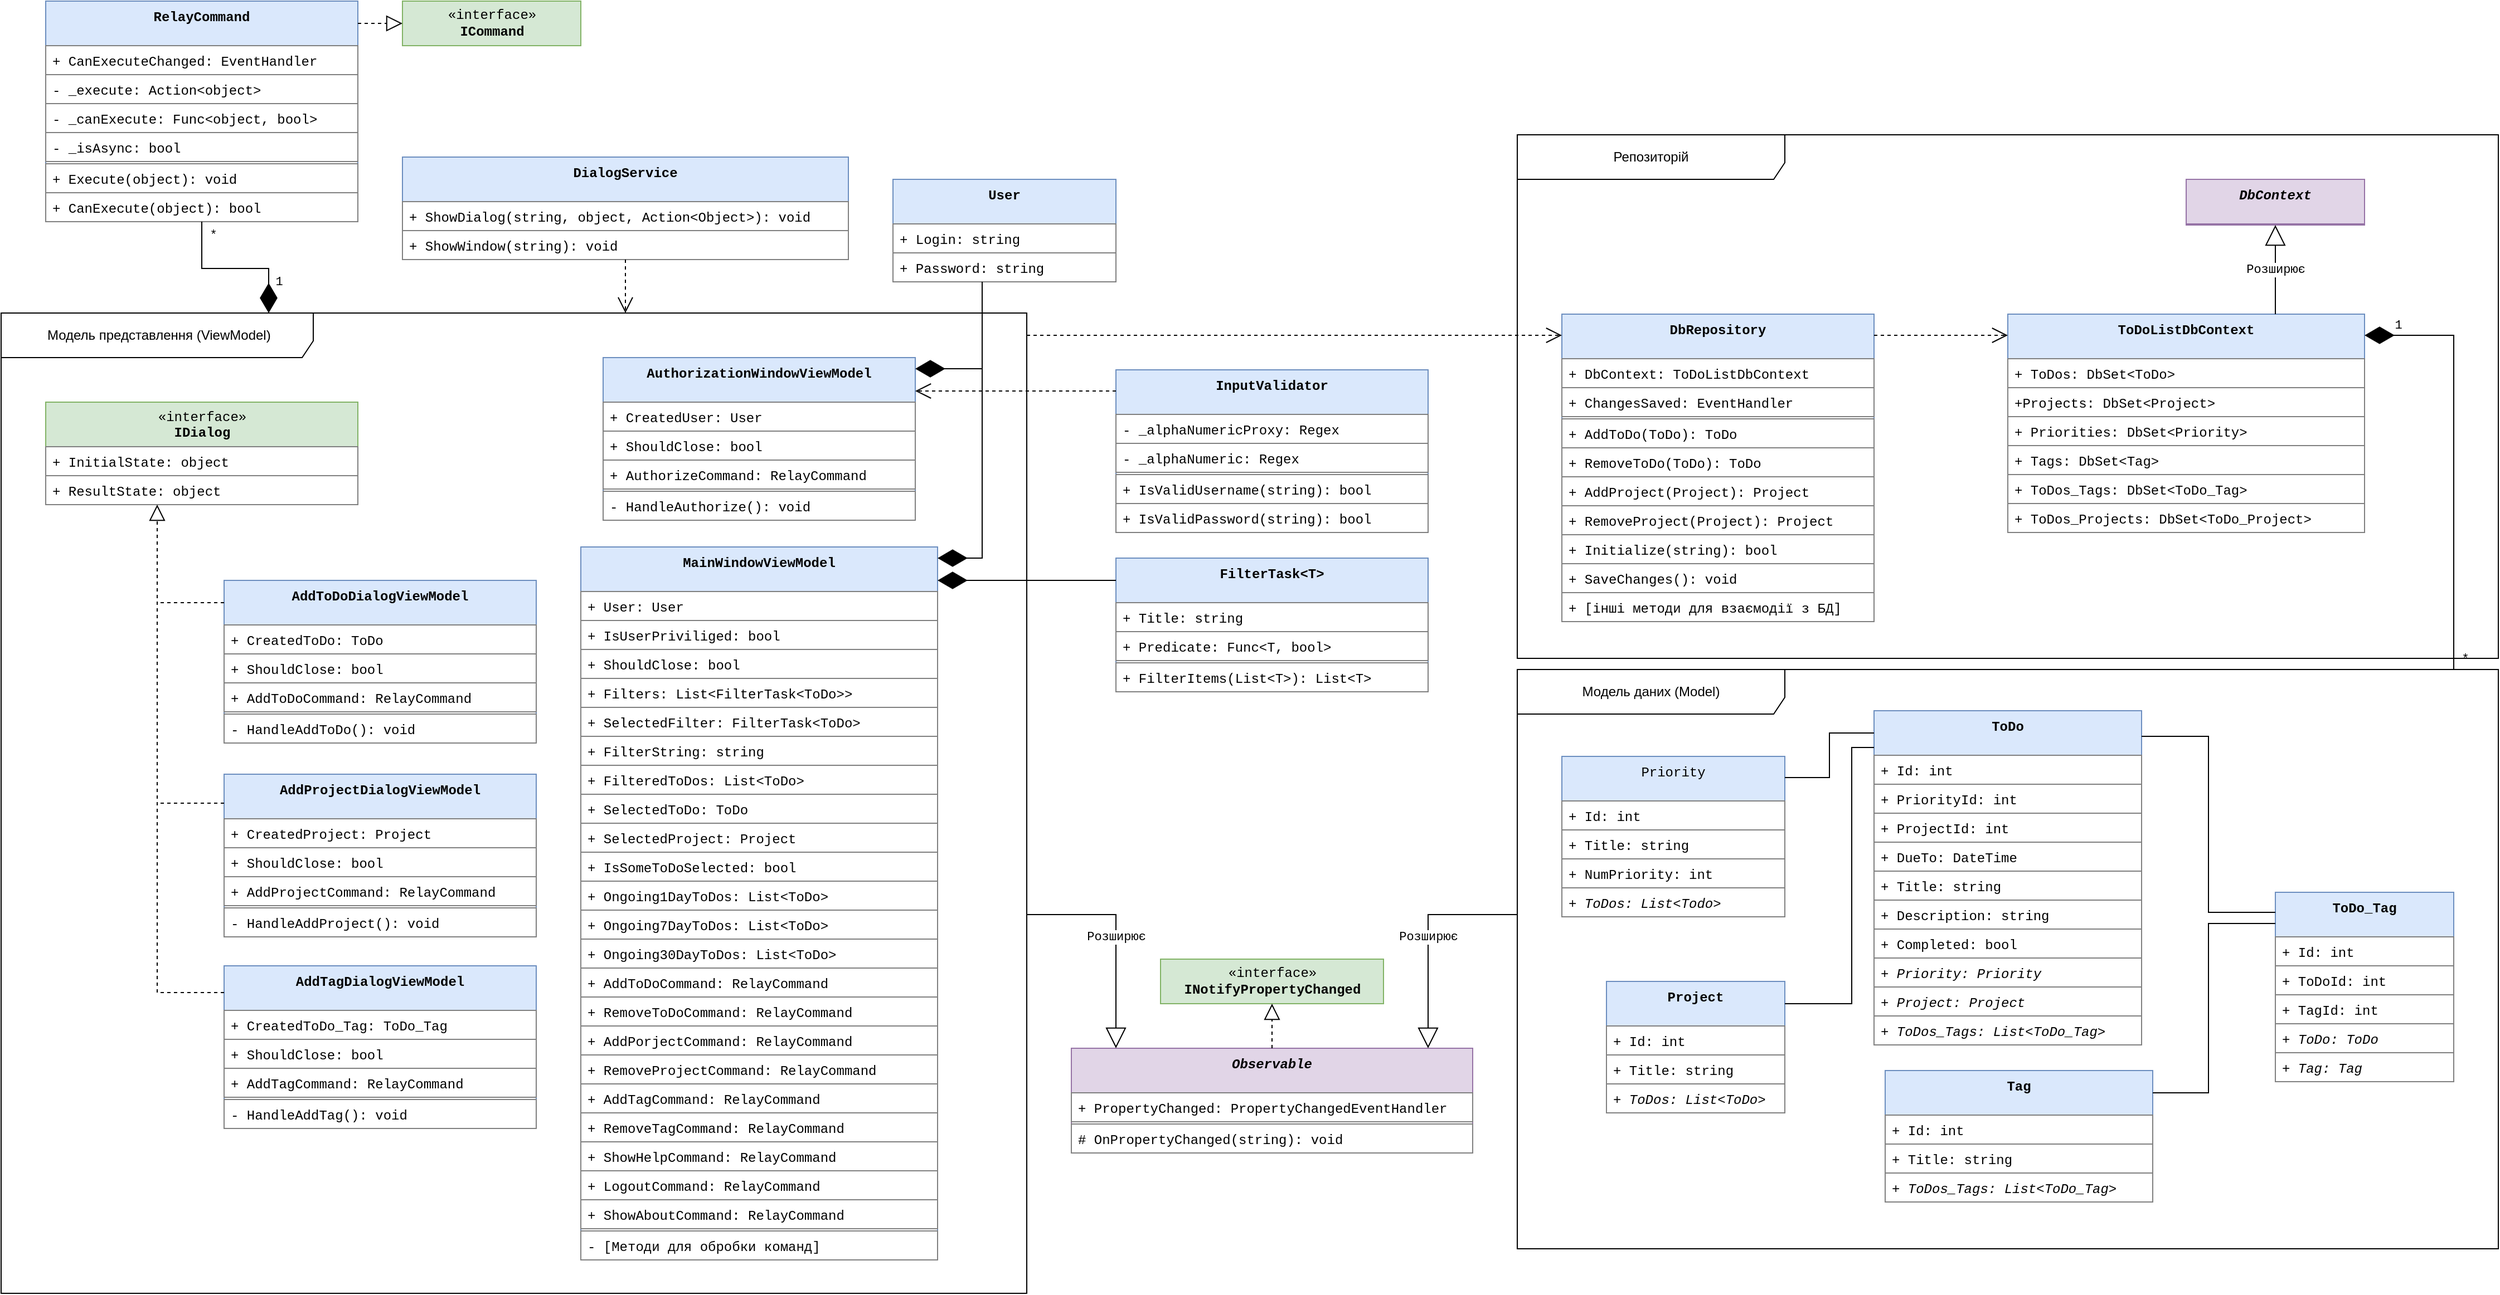 <mxfile version="19.0.3" type="device"><diagram id="RS2l48q-nbAI-4W2mvSe" name="Page-1"><mxGraphModel dx="2955" dy="2120" grid="1" gridSize="10" guides="1" tooltips="1" connect="1" arrows="1" fold="1" page="1" pageScale="1" pageWidth="2320" pageHeight="1240" background="#ffffff" math="0" shadow="0"><root><mxCell id="0"/><mxCell id="1" parent="0"/><mxCell id="kv1j0oA7Z8AShm-jn4F2-49" value="&amp;nbsp;Модель представлення (ViewModel)" style="shape=umlFrame;whiteSpace=wrap;html=1;width=280;height=40;" parent="1" vertex="1"><mxGeometry x="40" y="320" width="920" height="880" as="geometry"/></mxCell><mxCell id="WRTjsWJMgyWHEoqQZeNi-57" value="Модель даних (Model)" style="shape=umlFrame;whiteSpace=wrap;html=1;width=240;height=40;" parent="1" vertex="1"><mxGeometry x="1400" y="640" width="880" height="520" as="geometry"/></mxCell><mxCell id="4WrdhrVN4Ro-lNn13zBZ-1" value="Observable" style="swimlane;fontStyle=3;align=center;verticalAlign=top;childLayout=stackLayout;horizontal=1;startSize=40;horizontalStack=0;resizeParent=1;resizeParentMax=0;resizeLast=0;collapsible=1;marginBottom=0;fontFamily=Courier New;fillColor=#e1d5e7;strokeColor=#9673a6;" parent="1" vertex="1"><mxGeometry x="1000" y="980" width="360" height="94" as="geometry"/></mxCell><mxCell id="4WrdhrVN4Ro-lNn13zBZ-2" value="+ PropertyChanged: PropertyChangedEventHandler" style="text;strokeColor=#808080;fillColor=none;align=left;verticalAlign=top;spacingLeft=4;spacingRight=4;overflow=hidden;rotatable=0;points=[[0,0.5],[1,0.5]];portConstraint=eastwest;fontFamily=Courier New;" parent="4WrdhrVN4Ro-lNn13zBZ-1" vertex="1"><mxGeometry y="40" width="360" height="26" as="geometry"/></mxCell><mxCell id="4WrdhrVN4Ro-lNn13zBZ-3" value="" style="line;strokeWidth=2;fillColor=none;align=left;verticalAlign=middle;spacingTop=-1;spacingLeft=3;spacingRight=3;rotatable=0;labelPosition=right;points=[];portConstraint=eastwest;rotation=0;strokeColor=none;" parent="4WrdhrVN4Ro-lNn13zBZ-1" vertex="1"><mxGeometry y="66" width="360" height="2" as="geometry"/></mxCell><mxCell id="4WrdhrVN4Ro-lNn13zBZ-4" value="# OnPropertyChanged(string): void" style="text;strokeColor=#808080;fillColor=none;align=left;verticalAlign=top;spacingLeft=4;spacingRight=4;overflow=hidden;rotatable=0;points=[[0,0.5],[1,0.5]];portConstraint=eastwest;fontFamily=Courier New;" parent="4WrdhrVN4Ro-lNn13zBZ-1" vertex="1"><mxGeometry y="68" width="360" height="26" as="geometry"/></mxCell><mxCell id="4WrdhrVN4Ro-lNn13zBZ-5" value="«interface»&lt;br&gt;&lt;b&gt;INotifyPropertyChanged&lt;/b&gt;" style="html=1;fontFamily=Courier New;fillColor=#d5e8d4;strokeColor=#82b366;" parent="1" vertex="1"><mxGeometry x="1080" y="900" width="200" height="40" as="geometry"/></mxCell><mxCell id="4WrdhrVN4Ro-lNn13zBZ-6" value="" style="endArrow=block;dashed=1;endFill=0;endSize=12;html=1;rounded=0;fontFamily=Courier New;" parent="1" source="4WrdhrVN4Ro-lNn13zBZ-1" target="4WrdhrVN4Ro-lNn13zBZ-5" edge="1"><mxGeometry width="160" relative="1" as="geometry"><mxPoint x="910" y="1226" as="sourcePoint"/><mxPoint x="1070" y="1226" as="targetPoint"/></mxGeometry></mxCell><mxCell id="4WrdhrVN4Ro-lNn13zBZ-7" value="«interface»&lt;br&gt;&lt;b&gt;ICommand&lt;/b&gt;" style="html=1;fontFamily=Courier New;fillColor=#d5e8d4;strokeColor=#82b366;" parent="1" vertex="1"><mxGeometry x="400" y="40" width="160" height="40" as="geometry"/></mxCell><mxCell id="4WrdhrVN4Ro-lNn13zBZ-8" value="RelayCommand" style="swimlane;fontStyle=1;align=center;verticalAlign=top;childLayout=stackLayout;horizontal=1;startSize=40;horizontalStack=0;resizeParent=1;resizeParentMax=0;resizeLast=0;collapsible=1;marginBottom=0;fontFamily=Courier New;fillColor=#dae8fc;strokeColor=#6c8ebf;" parent="1" vertex="1"><mxGeometry x="80" y="40" width="280" height="198" as="geometry"/></mxCell><mxCell id="4WrdhrVN4Ro-lNn13zBZ-9" value="+ CanExecuteChanged: EventHandler" style="text;strokeColor=#808080;fillColor=none;align=left;verticalAlign=top;spacingLeft=4;spacingRight=4;overflow=hidden;rotatable=0;points=[[0,0.5],[1,0.5]];portConstraint=eastwest;fontFamily=Courier New;" parent="4WrdhrVN4Ro-lNn13zBZ-8" vertex="1"><mxGeometry y="40" width="280" height="26" as="geometry"/></mxCell><mxCell id="4WrdhrVN4Ro-lNn13zBZ-13" value="- _execute: Action&lt;object&gt;" style="text;strokeColor=#808080;fillColor=none;align=left;verticalAlign=top;spacingLeft=4;spacingRight=4;overflow=hidden;rotatable=0;points=[[0,0.5],[1,0.5]];portConstraint=eastwest;fontFamily=Courier New;" parent="4WrdhrVN4Ro-lNn13zBZ-8" vertex="1"><mxGeometry y="66" width="280" height="26" as="geometry"/></mxCell><mxCell id="4WrdhrVN4Ro-lNn13zBZ-14" value="- _canExecute: Func&lt;object, bool&gt;" style="text;strokeColor=#808080;fillColor=none;align=left;verticalAlign=top;spacingLeft=4;spacingRight=4;overflow=hidden;rotatable=0;points=[[0,0.5],[1,0.5]];portConstraint=eastwest;fontFamily=Courier New;" parent="4WrdhrVN4Ro-lNn13zBZ-8" vertex="1"><mxGeometry y="92" width="280" height="26" as="geometry"/></mxCell><mxCell id="kv1j0oA7Z8AShm-jn4F2-1" value="- _isAsync: bool" style="text;strokeColor=#808080;fillColor=none;align=left;verticalAlign=top;spacingLeft=4;spacingRight=4;overflow=hidden;rotatable=0;points=[[0,0.5],[1,0.5]];portConstraint=eastwest;fontFamily=Courier New;" parent="4WrdhrVN4Ro-lNn13zBZ-8" vertex="1"><mxGeometry y="118" width="280" height="26" as="geometry"/></mxCell><mxCell id="4WrdhrVN4Ro-lNn13zBZ-10" value="" style="line;strokeWidth=2;fillColor=none;align=left;verticalAlign=middle;spacingTop=-1;spacingLeft=3;spacingRight=3;rotatable=0;labelPosition=right;points=[];portConstraint=eastwest;rotation=0;strokeColor=none;" parent="4WrdhrVN4Ro-lNn13zBZ-8" vertex="1"><mxGeometry y="144" width="280" height="2" as="geometry"/></mxCell><mxCell id="4WrdhrVN4Ro-lNn13zBZ-11" value="+ Execute(object): void" style="text;strokeColor=#808080;fillColor=none;align=left;verticalAlign=top;spacingLeft=4;spacingRight=4;overflow=hidden;rotatable=0;points=[[0,0.5],[1,0.5]];portConstraint=eastwest;fontFamily=Courier New;" parent="4WrdhrVN4Ro-lNn13zBZ-8" vertex="1"><mxGeometry y="146" width="280" height="26" as="geometry"/></mxCell><mxCell id="4WrdhrVN4Ro-lNn13zBZ-15" value="+ CanExecute(object): bool" style="text;strokeColor=#808080;fillColor=none;align=left;verticalAlign=top;spacingLeft=4;spacingRight=4;overflow=hidden;rotatable=0;points=[[0,0.5],[1,0.5]];portConstraint=eastwest;fontFamily=Courier New;" parent="4WrdhrVN4Ro-lNn13zBZ-8" vertex="1"><mxGeometry y="172" width="280" height="26" as="geometry"/></mxCell><mxCell id="4WrdhrVN4Ro-lNn13zBZ-12" value="" style="endArrow=block;dashed=1;endFill=0;endSize=12;html=1;rounded=0;fontFamily=Courier New;edgeStyle=orthogonalEdgeStyle;" parent="1" source="4WrdhrVN4Ro-lNn13zBZ-8" target="4WrdhrVN4Ro-lNn13zBZ-7" edge="1"><mxGeometry width="160" relative="1" as="geometry"><mxPoint x="-770" y="364.5" as="sourcePoint"/><mxPoint x="-770" y="284.5" as="targetPoint"/><Array as="points"><mxPoint x="380" y="60"/><mxPoint x="380" y="60"/></Array></mxGeometry></mxCell><mxCell id="4WrdhrVN4Ro-lNn13zBZ-19" value="AuthorizationWindowViewModel" style="swimlane;fontStyle=1;align=center;verticalAlign=top;childLayout=stackLayout;horizontal=1;startSize=40;horizontalStack=0;resizeParent=1;resizeParentMax=0;resizeLast=0;collapsible=1;marginBottom=0;fontFamily=Courier New;fillColor=#dae8fc;strokeColor=#6c8ebf;" parent="1" vertex="1"><mxGeometry x="580" y="360" width="280" height="146" as="geometry"/></mxCell><mxCell id="kv1j0oA7Z8AShm-jn4F2-19" value="+ CreatedUser: User" style="text;strokeColor=#808080;fillColor=none;align=left;verticalAlign=top;spacingLeft=4;spacingRight=4;overflow=hidden;rotatable=0;points=[[0,0.5],[1,0.5]];portConstraint=eastwest;fontFamily=Courier New;" parent="4WrdhrVN4Ro-lNn13zBZ-19" vertex="1"><mxGeometry y="40" width="280" height="26" as="geometry"/></mxCell><mxCell id="kv1j0oA7Z8AShm-jn4F2-20" value="+ ShouldClose: bool" style="text;strokeColor=#808080;fillColor=none;align=left;verticalAlign=top;spacingLeft=4;spacingRight=4;overflow=hidden;rotatable=0;points=[[0,0.5],[1,0.5]];portConstraint=eastwest;fontFamily=Courier New;" parent="4WrdhrVN4Ro-lNn13zBZ-19" vertex="1"><mxGeometry y="66" width="280" height="26" as="geometry"/></mxCell><mxCell id="4WrdhrVN4Ro-lNn13zBZ-25" value="+ AuthorizeCommand: RelayCommand" style="text;strokeColor=#808080;fillColor=none;align=left;verticalAlign=top;spacingLeft=4;spacingRight=4;overflow=hidden;rotatable=0;points=[[0,0.5],[1,0.5]];portConstraint=eastwest;fontFamily=Courier New;" parent="4WrdhrVN4Ro-lNn13zBZ-19" vertex="1"><mxGeometry y="92" width="280" height="26" as="geometry"/></mxCell><mxCell id="4WrdhrVN4Ro-lNn13zBZ-21" value="" style="line;strokeWidth=2;fillColor=none;align=left;verticalAlign=middle;spacingTop=-1;spacingLeft=3;spacingRight=3;rotatable=0;labelPosition=right;points=[];portConstraint=eastwest;rotation=0;strokeColor=none;" parent="4WrdhrVN4Ro-lNn13zBZ-19" vertex="1"><mxGeometry y="118" width="280" height="2" as="geometry"/></mxCell><mxCell id="4WrdhrVN4Ro-lNn13zBZ-22" value="- HandleAuthorize(): void" style="text;strokeColor=#808080;fillColor=none;align=left;verticalAlign=top;spacingLeft=4;spacingRight=4;overflow=hidden;rotatable=0;points=[[0,0.5],[1,0.5]];portConstraint=eastwest;fontFamily=Courier New;" parent="4WrdhrVN4Ro-lNn13zBZ-19" vertex="1"><mxGeometry y="120" width="280" height="26" as="geometry"/></mxCell><mxCell id="4WrdhrVN4Ro-lNn13zBZ-27" value="*" style="endArrow=diamondThin;endFill=1;endSize=24;html=1;rounded=0;fontFamily=Courier New;edgeStyle=orthogonalEdgeStyle;sketch=0;" parent="1" source="4WrdhrVN4Ro-lNn13zBZ-8" target="kv1j0oA7Z8AShm-jn4F2-49" edge="1"><mxGeometry x="-0.831" y="10" width="160" relative="1" as="geometry"><mxPoint x="-420" y="678.5" as="sourcePoint"/><mxPoint x="-160.0" y="680.077" as="targetPoint"/><Array as="points"><mxPoint x="220" y="280"/><mxPoint x="280" y="280"/></Array><mxPoint as="offset"/></mxGeometry></mxCell><mxCell id="4WrdhrVN4Ro-lNn13zBZ-29" value="1" style="edgeLabel;html=1;align=center;verticalAlign=middle;resizable=0;points=[];fontFamily=Courier New;" parent="4WrdhrVN4Ro-lNn13zBZ-27" vertex="1" connectable="0"><mxGeometry x="0.045" y="1" relative="1" as="geometry"><mxPoint x="37" y="13" as="offset"/></mxGeometry></mxCell><mxCell id="4WrdhrVN4Ro-lNn13zBZ-39" value="ToDo" style="swimlane;fontStyle=1;align=center;verticalAlign=top;childLayout=stackLayout;horizontal=1;startSize=40;horizontalStack=0;resizeParent=1;resizeParentMax=0;resizeLast=0;collapsible=1;marginBottom=0;fontFamily=Courier New;fillColor=#dae8fc;strokeColor=#6c8ebf;" parent="1" vertex="1"><mxGeometry x="1720" y="677" width="240" height="300" as="geometry"/></mxCell><mxCell id="4WrdhrVN4Ro-lNn13zBZ-42" value="+ Id: int" style="text;strokeColor=#808080;fillColor=none;align=left;verticalAlign=top;spacingLeft=4;spacingRight=4;overflow=hidden;rotatable=0;points=[[0,0.5],[1,0.5]];portConstraint=eastwest;fontFamily=Courier New;" parent="4WrdhrVN4Ro-lNn13zBZ-39" vertex="1"><mxGeometry y="40" width="240" height="26" as="geometry"/></mxCell><mxCell id="WRTjsWJMgyWHEoqQZeNi-4" value="+ PriorityId: int" style="text;strokeColor=#808080;fillColor=none;align=left;verticalAlign=top;spacingLeft=4;spacingRight=4;overflow=hidden;rotatable=0;points=[[0,0.5],[1,0.5]];portConstraint=eastwest;fontFamily=Courier New;" parent="4WrdhrVN4Ro-lNn13zBZ-39" vertex="1"><mxGeometry y="66" width="240" height="26" as="geometry"/></mxCell><mxCell id="kv1j0oA7Z8AShm-jn4F2-7" value="+ ProjectId: int" style="text;strokeColor=#808080;fillColor=none;align=left;verticalAlign=top;spacingLeft=4;spacingRight=4;overflow=hidden;rotatable=0;points=[[0,0.5],[1,0.5]];portConstraint=eastwest;fontFamily=Courier New;" parent="4WrdhrVN4Ro-lNn13zBZ-39" vertex="1"><mxGeometry y="92" width="240" height="26" as="geometry"/></mxCell><mxCell id="WRTjsWJMgyWHEoqQZeNi-1" value="+ DueTo: DateTime" style="text;strokeColor=#808080;fillColor=none;align=left;verticalAlign=top;spacingLeft=4;spacingRight=4;overflow=hidden;rotatable=0;points=[[0,0.5],[1,0.5]];portConstraint=eastwest;fontFamily=Courier New;" parent="4WrdhrVN4Ro-lNn13zBZ-39" vertex="1"><mxGeometry y="118" width="240" height="26" as="geometry"/></mxCell><mxCell id="WRTjsWJMgyWHEoqQZeNi-2" value="+ Title: string" style="text;strokeColor=#808080;fillColor=none;align=left;verticalAlign=top;spacingLeft=4;spacingRight=4;overflow=hidden;rotatable=0;points=[[0,0.5],[1,0.5]];portConstraint=eastwest;fontFamily=Courier New;" parent="4WrdhrVN4Ro-lNn13zBZ-39" vertex="1"><mxGeometry y="144" width="240" height="26" as="geometry"/></mxCell><mxCell id="WRTjsWJMgyWHEoqQZeNi-3" value="+ Description: string" style="text;strokeColor=#808080;fillColor=none;align=left;verticalAlign=top;spacingLeft=4;spacingRight=4;overflow=hidden;rotatable=0;points=[[0,0.5],[1,0.5]];portConstraint=eastwest;fontFamily=Courier New;" parent="4WrdhrVN4Ro-lNn13zBZ-39" vertex="1"><mxGeometry y="170" width="240" height="26" as="geometry"/></mxCell><mxCell id="kv1j0oA7Z8AShm-jn4F2-8" value="+ Completed: bool" style="text;strokeColor=#808080;fillColor=none;align=left;verticalAlign=top;spacingLeft=4;spacingRight=4;overflow=hidden;rotatable=0;points=[[0,0.5],[1,0.5]];portConstraint=eastwest;fontFamily=Courier New;" parent="4WrdhrVN4Ro-lNn13zBZ-39" vertex="1"><mxGeometry y="196" width="240" height="26" as="geometry"/></mxCell><mxCell id="WRTjsWJMgyWHEoqQZeNi-5" value="+ Priority: Priority" style="text;strokeColor=#808080;fillColor=none;align=left;verticalAlign=top;spacingLeft=4;spacingRight=4;overflow=hidden;rotatable=0;points=[[0,0.5],[1,0.5]];portConstraint=eastwest;fontFamily=Courier New;fontStyle=2" parent="4WrdhrVN4Ro-lNn13zBZ-39" vertex="1"><mxGeometry y="222" width="240" height="26" as="geometry"/></mxCell><mxCell id="WRTjsWJMgyWHEoqQZeNi-24" value="+ Project: Project" style="text;strokeColor=#808080;fillColor=none;align=left;verticalAlign=top;spacingLeft=4;spacingRight=4;overflow=hidden;rotatable=0;points=[[0,0.5],[1,0.5]];portConstraint=eastwest;fontFamily=Courier New;fontStyle=2" parent="4WrdhrVN4Ro-lNn13zBZ-39" vertex="1"><mxGeometry y="248" width="240" height="26" as="geometry"/></mxCell><mxCell id="WRTjsWJMgyWHEoqQZeNi-23" value="+ ToDos_Tags: List&lt;ToDo_Tag&gt;" style="text;strokeColor=#808080;fillColor=none;align=left;verticalAlign=top;spacingLeft=4;spacingRight=4;overflow=hidden;rotatable=0;points=[[0,0.5],[1,0.5]];portConstraint=eastwest;fontFamily=Courier New;fontStyle=2" parent="4WrdhrVN4Ro-lNn13zBZ-39" vertex="1"><mxGeometry y="274" width="240" height="26" as="geometry"/></mxCell><mxCell id="WRTjsWJMgyWHEoqQZeNi-7" value="Priority" style="swimlane;fontStyle=0;align=center;verticalAlign=top;childLayout=stackLayout;horizontal=1;startSize=40;horizontalStack=0;resizeParent=1;resizeParentMax=0;resizeLast=0;collapsible=1;marginBottom=0;fontFamily=Courier New;fillColor=#dae8fc;strokeColor=#6c8ebf;" parent="1" vertex="1"><mxGeometry x="1440" y="718" width="200" height="144" as="geometry"/></mxCell><mxCell id="WRTjsWJMgyWHEoqQZeNi-8" value="+ Id: int" style="text;strokeColor=#808080;fillColor=none;align=left;verticalAlign=top;spacingLeft=4;spacingRight=4;overflow=hidden;rotatable=0;points=[[0,0.5],[1,0.5]];portConstraint=eastwest;fontFamily=Courier New;" parent="WRTjsWJMgyWHEoqQZeNi-7" vertex="1"><mxGeometry y="40" width="200" height="26" as="geometry"/></mxCell><mxCell id="WRTjsWJMgyWHEoqQZeNi-14" value="+ Title: string" style="text;strokeColor=#808080;fillColor=none;align=left;verticalAlign=top;spacingLeft=4;spacingRight=4;overflow=hidden;rotatable=0;points=[[0,0.5],[1,0.5]];portConstraint=eastwest;fontFamily=Courier New;" parent="WRTjsWJMgyWHEoqQZeNi-7" vertex="1"><mxGeometry y="66" width="200" height="26" as="geometry"/></mxCell><mxCell id="WRTjsWJMgyWHEoqQZeNi-15" value="+ NumPriority: int" style="text;strokeColor=#808080;fillColor=none;align=left;verticalAlign=top;spacingLeft=4;spacingRight=4;overflow=hidden;rotatable=0;points=[[0,0.5],[1,0.5]];portConstraint=eastwest;fontFamily=Courier New;" parent="WRTjsWJMgyWHEoqQZeNi-7" vertex="1"><mxGeometry y="92" width="200" height="26" as="geometry"/></mxCell><mxCell id="WRTjsWJMgyWHEoqQZeNi-16" value="+ ToDos: List&lt;Todo&gt;" style="text;strokeColor=#808080;fillColor=none;align=left;verticalAlign=top;spacingLeft=4;spacingRight=4;overflow=hidden;rotatable=0;points=[[0,0.5],[1,0.5]];portConstraint=eastwest;fontFamily=Courier New;fontStyle=2" parent="WRTjsWJMgyWHEoqQZeNi-7" vertex="1"><mxGeometry y="118" width="200" height="26" as="geometry"/></mxCell><mxCell id="WRTjsWJMgyWHEoqQZeNi-17" value="Tag" style="swimlane;fontStyle=1;align=center;verticalAlign=top;childLayout=stackLayout;horizontal=1;startSize=40;horizontalStack=0;resizeParent=1;resizeParentMax=0;resizeLast=0;collapsible=1;marginBottom=0;fontFamily=Courier New;fillColor=#dae8fc;strokeColor=#6c8ebf;" parent="1" vertex="1"><mxGeometry x="1730" y="1000" width="240" height="118" as="geometry"/></mxCell><mxCell id="WRTjsWJMgyWHEoqQZeNi-18" value="+ Id: int" style="text;strokeColor=#808080;fillColor=none;align=left;verticalAlign=top;spacingLeft=4;spacingRight=4;overflow=hidden;rotatable=0;points=[[0,0.5],[1,0.5]];portConstraint=eastwest;fontFamily=Courier New;" parent="WRTjsWJMgyWHEoqQZeNi-17" vertex="1"><mxGeometry y="40" width="240" height="26" as="geometry"/></mxCell><mxCell id="WRTjsWJMgyWHEoqQZeNi-19" value="+ Title: string" style="text;strokeColor=#808080;fillColor=none;align=left;verticalAlign=top;spacingLeft=4;spacingRight=4;overflow=hidden;rotatable=0;points=[[0,0.5],[1,0.5]];portConstraint=eastwest;fontFamily=Courier New;" parent="WRTjsWJMgyWHEoqQZeNi-17" vertex="1"><mxGeometry y="66" width="240" height="26" as="geometry"/></mxCell><mxCell id="WRTjsWJMgyWHEoqQZeNi-22" value="+ ToDos_Tags: List&lt;ToDo_Tag&gt;" style="text;strokeColor=#808080;fillColor=none;align=left;verticalAlign=top;spacingLeft=4;spacingRight=4;overflow=hidden;rotatable=0;points=[[0,0.5],[1,0.5]];portConstraint=eastwest;fontFamily=Courier New;fontStyle=2" parent="WRTjsWJMgyWHEoqQZeNi-17" vertex="1"><mxGeometry y="92" width="240" height="26" as="geometry"/></mxCell><mxCell id="WRTjsWJMgyWHEoqQZeNi-25" value="ToDo_Tag" style="swimlane;fontStyle=1;align=center;verticalAlign=top;childLayout=stackLayout;horizontal=1;startSize=40;horizontalStack=0;resizeParent=1;resizeParentMax=0;resizeLast=0;collapsible=1;marginBottom=0;fontFamily=Courier New;fillColor=#dae8fc;strokeColor=#6c8ebf;" parent="1" vertex="1"><mxGeometry x="2080" y="840" width="160" height="170" as="geometry"/></mxCell><mxCell id="WRTjsWJMgyWHEoqQZeNi-26" value="+ Id: int" style="text;strokeColor=#808080;fillColor=none;align=left;verticalAlign=top;spacingLeft=4;spacingRight=4;overflow=hidden;rotatable=0;points=[[0,0.5],[1,0.5]];portConstraint=eastwest;fontFamily=Courier New;" parent="WRTjsWJMgyWHEoqQZeNi-25" vertex="1"><mxGeometry y="40" width="160" height="26" as="geometry"/></mxCell><mxCell id="WRTjsWJMgyWHEoqQZeNi-27" value="+ ToDoId: int" style="text;strokeColor=#808080;fillColor=none;align=left;verticalAlign=top;spacingLeft=4;spacingRight=4;overflow=hidden;rotatable=0;points=[[0,0.5],[1,0.5]];portConstraint=eastwest;fontFamily=Courier New;" parent="WRTjsWJMgyWHEoqQZeNi-25" vertex="1"><mxGeometry y="66" width="160" height="26" as="geometry"/></mxCell><mxCell id="WRTjsWJMgyWHEoqQZeNi-29" value="+ TagId: int" style="text;strokeColor=#808080;fillColor=none;align=left;verticalAlign=top;spacingLeft=4;spacingRight=4;overflow=hidden;rotatable=0;points=[[0,0.5],[1,0.5]];portConstraint=eastwest;fontFamily=Courier New;" parent="WRTjsWJMgyWHEoqQZeNi-25" vertex="1"><mxGeometry y="92" width="160" height="26" as="geometry"/></mxCell><mxCell id="WRTjsWJMgyWHEoqQZeNi-28" value="+ ToDo: ToDo" style="text;strokeColor=#808080;fillColor=none;align=left;verticalAlign=top;spacingLeft=4;spacingRight=4;overflow=hidden;rotatable=0;points=[[0,0.5],[1,0.5]];portConstraint=eastwest;fontFamily=Courier New;fontStyle=2" parent="WRTjsWJMgyWHEoqQZeNi-25" vertex="1"><mxGeometry y="118" width="160" height="26" as="geometry"/></mxCell><mxCell id="WRTjsWJMgyWHEoqQZeNi-30" value="+ Tag: Tag" style="text;strokeColor=#808080;fillColor=none;align=left;verticalAlign=top;spacingLeft=4;spacingRight=4;overflow=hidden;rotatable=0;points=[[0,0.5],[1,0.5]];portConstraint=eastwest;fontFamily=Courier New;fontStyle=2" parent="WRTjsWJMgyWHEoqQZeNi-25" vertex="1"><mxGeometry y="144" width="160" height="26" as="geometry"/></mxCell><mxCell id="WRTjsWJMgyWHEoqQZeNi-32" value="Project" style="swimlane;fontStyle=1;align=center;verticalAlign=top;childLayout=stackLayout;horizontal=1;startSize=40;horizontalStack=0;resizeParent=1;resizeParentMax=0;resizeLast=0;collapsible=1;marginBottom=0;fontFamily=Courier New;fillColor=#dae8fc;strokeColor=#6c8ebf;" parent="1" vertex="1"><mxGeometry x="1480" y="920" width="160" height="118" as="geometry"/></mxCell><mxCell id="WRTjsWJMgyWHEoqQZeNi-33" value="+ Id: int" style="text;strokeColor=#808080;fillColor=none;align=left;verticalAlign=top;spacingLeft=4;spacingRight=4;overflow=hidden;rotatable=0;points=[[0,0.5],[1,0.5]];portConstraint=eastwest;fontFamily=Courier New;" parent="WRTjsWJMgyWHEoqQZeNi-32" vertex="1"><mxGeometry y="40" width="160" height="26" as="geometry"/></mxCell><mxCell id="WRTjsWJMgyWHEoqQZeNi-34" value="+ Title: string" style="text;strokeColor=#808080;fillColor=none;align=left;verticalAlign=top;spacingLeft=4;spacingRight=4;overflow=hidden;rotatable=0;points=[[0,0.5],[1,0.5]];portConstraint=eastwest;fontFamily=Courier New;" parent="WRTjsWJMgyWHEoqQZeNi-32" vertex="1"><mxGeometry y="66" width="160" height="26" as="geometry"/></mxCell><mxCell id="WRTjsWJMgyWHEoqQZeNi-35" value="+ ToDos: List&lt;ToDo&gt;" style="text;strokeColor=#808080;fillColor=none;align=left;verticalAlign=top;spacingLeft=4;spacingRight=4;overflow=hidden;rotatable=0;points=[[0,0.5],[1,0.5]];portConstraint=eastwest;fontFamily=Courier New;fontStyle=2" parent="WRTjsWJMgyWHEoqQZeNi-32" vertex="1"><mxGeometry y="92" width="160" height="26" as="geometry"/></mxCell><mxCell id="WRTjsWJMgyWHEoqQZeNi-50" value="" style="endArrow=none;html=1;rounded=0;edgeStyle=orthogonalEdgeStyle;" parent="1" source="WRTjsWJMgyWHEoqQZeNi-7" target="4WrdhrVN4Ro-lNn13zBZ-39" edge="1"><mxGeometry width="50" height="50" relative="1" as="geometry"><mxPoint x="1600" y="707" as="sourcePoint"/><mxPoint x="1650" y="657" as="targetPoint"/><Array as="points"><mxPoint x="1680" y="737"/><mxPoint x="1680" y="697"/></Array></mxGeometry></mxCell><mxCell id="WRTjsWJMgyWHEoqQZeNi-51" value="" style="endArrow=none;html=1;rounded=0;edgeStyle=orthogonalEdgeStyle;" parent="1" source="WRTjsWJMgyWHEoqQZeNi-17" target="WRTjsWJMgyWHEoqQZeNi-25" edge="1"><mxGeometry width="50" height="50" relative="1" as="geometry"><mxPoint x="1990" y="902" as="sourcePoint"/><mxPoint x="2070" y="862" as="targetPoint"/><Array as="points"><mxPoint x="2020" y="1020"/><mxPoint x="2020" y="868"/></Array></mxGeometry></mxCell><mxCell id="WRTjsWJMgyWHEoqQZeNi-52" value="" style="endArrow=none;html=1;rounded=0;edgeStyle=orthogonalEdgeStyle;" parent="1" source="4WrdhrVN4Ro-lNn13zBZ-39" target="WRTjsWJMgyWHEoqQZeNi-25" edge="1"><mxGeometry width="50" height="50" relative="1" as="geometry"><mxPoint x="1990" y="987" as="sourcePoint"/><mxPoint x="2130" y="857" as="targetPoint"/><Array as="points"><mxPoint x="2020" y="700"/><mxPoint x="2020" y="858"/></Array></mxGeometry></mxCell><mxCell id="WRTjsWJMgyWHEoqQZeNi-54" value="" style="endArrow=none;html=1;rounded=0;edgeStyle=orthogonalEdgeStyle;" parent="1" source="4WrdhrVN4Ro-lNn13zBZ-39" target="WRTjsWJMgyWHEoqQZeNi-32" edge="1"><mxGeometry width="50" height="50" relative="1" as="geometry"><mxPoint x="1980" y="701.99" as="sourcePoint"/><mxPoint x="2120" y="588" as="targetPoint"/><Array as="points"><mxPoint x="1700" y="710"/><mxPoint x="1700" y="940"/></Array></mxGeometry></mxCell><mxCell id="WRTjsWJMgyWHEoqQZeNi-59" value="Розширює" style="endArrow=block;endSize=16;endFill=0;html=1;rounded=0;fontFamily=Courier New;edgeStyle=orthogonalEdgeStyle;" parent="1" source="WRTjsWJMgyWHEoqQZeNi-57" target="4WrdhrVN4Ro-lNn13zBZ-1" edge="1"><mxGeometry width="160" relative="1" as="geometry"><mxPoint x="950" y="594" as="sourcePoint"/><mxPoint x="950" y="491.0" as="targetPoint"/><Array as="points"><mxPoint x="1320" y="860"/></Array></mxGeometry></mxCell><mxCell id="WRTjsWJMgyWHEoqQZeNi-65" value="DbContext" style="swimlane;fontStyle=3;align=center;verticalAlign=top;childLayout=stackLayout;horizontal=1;startSize=40;horizontalStack=0;resizeParent=1;resizeParentMax=0;resizeLast=0;collapsible=1;marginBottom=0;fontFamily=Courier New;fillColor=#e1d5e7;strokeColor=#9673a6;" parent="1" vertex="1"><mxGeometry x="2000" y="200" width="160" height="41" as="geometry"/></mxCell><mxCell id="WRTjsWJMgyWHEoqQZeNi-69" value="ToDoListDbContext" style="swimlane;fontStyle=1;align=center;verticalAlign=top;childLayout=stackLayout;horizontal=1;startSize=40;horizontalStack=0;resizeParent=1;resizeParentMax=0;resizeLast=0;collapsible=1;marginBottom=0;fontFamily=Courier New;fillColor=#dae8fc;strokeColor=#6c8ebf;" parent="1" vertex="1"><mxGeometry x="1840" y="321" width="320" height="196" as="geometry"/></mxCell><mxCell id="WRTjsWJMgyWHEoqQZeNi-70" value="+ ToDos: DbSet&lt;ToDo&gt;" style="text;strokeColor=#808080;fillColor=none;align=left;verticalAlign=top;spacingLeft=4;spacingRight=4;overflow=hidden;rotatable=0;points=[[0,0.5],[1,0.5]];portConstraint=eastwest;fontFamily=Courier New;" parent="WRTjsWJMgyWHEoqQZeNi-69" vertex="1"><mxGeometry y="40" width="320" height="26" as="geometry"/></mxCell><mxCell id="WRTjsWJMgyWHEoqQZeNi-76" value="+Projects: DbSet&lt;Project&gt;" style="text;strokeColor=#808080;fillColor=none;align=left;verticalAlign=top;spacingLeft=4;spacingRight=4;overflow=hidden;rotatable=0;points=[[0,0.5],[1,0.5]];portConstraint=eastwest;fontFamily=Courier New;" parent="WRTjsWJMgyWHEoqQZeNi-69" vertex="1"><mxGeometry y="66" width="320" height="26" as="geometry"/></mxCell><mxCell id="WRTjsWJMgyWHEoqQZeNi-80" value="+ Priorities: DbSet&lt;Priority&gt;" style="text;strokeColor=#808080;fillColor=none;align=left;verticalAlign=top;spacingLeft=4;spacingRight=4;overflow=hidden;rotatable=0;points=[[0,0.5],[1,0.5]];portConstraint=eastwest;fontFamily=Courier New;" parent="WRTjsWJMgyWHEoqQZeNi-69" vertex="1"><mxGeometry y="92" width="320" height="26" as="geometry"/></mxCell><mxCell id="WRTjsWJMgyWHEoqQZeNi-77" value="+ Tags: DbSet&lt;Tag&gt;" style="text;strokeColor=#808080;fillColor=none;align=left;verticalAlign=top;spacingLeft=4;spacingRight=4;overflow=hidden;rotatable=0;points=[[0,0.5],[1,0.5]];portConstraint=eastwest;fontFamily=Courier New;" parent="WRTjsWJMgyWHEoqQZeNi-69" vertex="1"><mxGeometry y="118" width="320" height="26" as="geometry"/></mxCell><mxCell id="WRTjsWJMgyWHEoqQZeNi-78" value="+ ToDos_Tags: DbSet&lt;ToDo_Tag&gt;" style="text;strokeColor=#808080;fillColor=none;align=left;verticalAlign=top;spacingLeft=4;spacingRight=4;overflow=hidden;rotatable=0;points=[[0,0.5],[1,0.5]];portConstraint=eastwest;fontFamily=Courier New;" parent="WRTjsWJMgyWHEoqQZeNi-69" vertex="1"><mxGeometry y="144" width="320" height="26" as="geometry"/></mxCell><mxCell id="WRTjsWJMgyWHEoqQZeNi-79" value="+ ToDos_Projects: DbSet&lt;ToDo_Project&gt;" style="text;strokeColor=#808080;fillColor=none;align=left;verticalAlign=top;spacingLeft=4;spacingRight=4;overflow=hidden;rotatable=0;points=[[0,0.5],[1,0.5]];portConstraint=eastwest;fontFamily=Courier New;" parent="WRTjsWJMgyWHEoqQZeNi-69" vertex="1"><mxGeometry y="170" width="320" height="26" as="geometry"/></mxCell><mxCell id="WRTjsWJMgyWHEoqQZeNi-84" value="DbRepository" style="swimlane;fontStyle=1;align=center;verticalAlign=top;childLayout=stackLayout;horizontal=1;startSize=40;horizontalStack=0;resizeParent=1;resizeParentMax=0;resizeLast=0;collapsible=1;marginBottom=0;fontFamily=Courier New;fillColor=#dae8fc;strokeColor=#6c8ebf;" parent="1" vertex="1"><mxGeometry x="1440" y="321" width="280" height="276" as="geometry"/></mxCell><mxCell id="WRTjsWJMgyWHEoqQZeNi-85" value="+ DbContext: ToDoListDbContext" style="text;strokeColor=#808080;fillColor=none;align=left;verticalAlign=top;spacingLeft=4;spacingRight=4;overflow=hidden;rotatable=0;points=[[0,0.5],[1,0.5]];portConstraint=eastwest;fontFamily=Courier New;" parent="WRTjsWJMgyWHEoqQZeNi-84" vertex="1"><mxGeometry y="40" width="280" height="26" as="geometry"/></mxCell><mxCell id="kv1j0oA7Z8AShm-jn4F2-4" value="+ ChangesSaved: EventHandler" style="text;strokeColor=#808080;fillColor=none;align=left;verticalAlign=top;spacingLeft=4;spacingRight=4;overflow=hidden;rotatable=0;points=[[0,0.5],[1,0.5]];portConstraint=eastwest;fontFamily=Courier New;" parent="WRTjsWJMgyWHEoqQZeNi-84" vertex="1"><mxGeometry y="66" width="280" height="26" as="geometry"/></mxCell><mxCell id="WRTjsWJMgyWHEoqQZeNi-89" value="" style="line;strokeWidth=2;fillColor=none;align=left;verticalAlign=middle;spacingTop=-1;spacingLeft=3;spacingRight=3;rotatable=0;labelPosition=right;points=[];portConstraint=eastwest;rotation=0;strokeColor=none;" parent="WRTjsWJMgyWHEoqQZeNi-84" vertex="1"><mxGeometry y="92" width="280" height="2" as="geometry"/></mxCell><mxCell id="WRTjsWJMgyWHEoqQZeNi-95" value="+ AddToDo(ToDo): ToDo" style="text;strokeColor=#808080;fillColor=none;align=left;verticalAlign=top;spacingLeft=4;spacingRight=4;overflow=hidden;rotatable=0;points=[[0,0.5],[1,0.5]];portConstraint=eastwest;fontFamily=Courier New;" parent="WRTjsWJMgyWHEoqQZeNi-84" vertex="1"><mxGeometry y="94" width="280" height="26" as="geometry"/></mxCell><mxCell id="WRTjsWJMgyWHEoqQZeNi-96" value="+ RemoveToDo(ToDo): ToDo" style="text;strokeColor=#808080;fillColor=none;align=left;verticalAlign=top;spacingLeft=4;spacingRight=4;overflow=hidden;rotatable=0;points=[[0,0.5],[1,0.5]];portConstraint=eastwest;fontFamily=Courier New;" parent="WRTjsWJMgyWHEoqQZeNi-84" vertex="1"><mxGeometry y="120" width="280" height="26" as="geometry"/></mxCell><mxCell id="kv1j0oA7Z8AShm-jn4F2-2" value="+ AddProject(Project): Project" style="text;strokeColor=#808080;fillColor=none;align=left;verticalAlign=top;spacingLeft=4;spacingRight=4;overflow=hidden;rotatable=0;points=[[0,0.5],[1,0.5]];portConstraint=eastwest;fontFamily=Courier New;" parent="WRTjsWJMgyWHEoqQZeNi-84" vertex="1"><mxGeometry y="146" width="280" height="26" as="geometry"/></mxCell><mxCell id="kv1j0oA7Z8AShm-jn4F2-3" value="+ RemoveProject(Project): Project" style="text;strokeColor=#808080;fillColor=none;align=left;verticalAlign=top;spacingLeft=4;spacingRight=4;overflow=hidden;rotatable=0;points=[[0,0.5],[1,0.5]];portConstraint=eastwest;fontFamily=Courier New;" parent="WRTjsWJMgyWHEoqQZeNi-84" vertex="1"><mxGeometry y="172" width="280" height="26" as="geometry"/></mxCell><mxCell id="kv1j0oA7Z8AShm-jn4F2-6" value="+ Initialize(string): bool" style="text;strokeColor=#808080;fillColor=none;align=left;verticalAlign=top;spacingLeft=4;spacingRight=4;overflow=hidden;rotatable=0;points=[[0,0.5],[1,0.5]];portConstraint=eastwest;fontFamily=Courier New;" parent="WRTjsWJMgyWHEoqQZeNi-84" vertex="1"><mxGeometry y="198" width="280" height="26" as="geometry"/></mxCell><mxCell id="kv1j0oA7Z8AShm-jn4F2-5" value="+ SaveChanges(): void" style="text;strokeColor=#808080;fillColor=none;align=left;verticalAlign=top;spacingLeft=4;spacingRight=4;overflow=hidden;rotatable=0;points=[[0,0.5],[1,0.5]];portConstraint=eastwest;fontFamily=Courier New;" parent="WRTjsWJMgyWHEoqQZeNi-84" vertex="1"><mxGeometry y="224" width="280" height="26" as="geometry"/></mxCell><mxCell id="WRTjsWJMgyWHEoqQZeNi-100" value="+ [інші методи для взаємодії з БД]" style="text;strokeColor=#808080;fillColor=none;align=left;verticalAlign=top;spacingLeft=4;spacingRight=4;overflow=hidden;rotatable=0;points=[[0,0.5],[1,0.5]];portConstraint=eastwest;fontFamily=Courier New;" parent="WRTjsWJMgyWHEoqQZeNi-84" vertex="1"><mxGeometry y="250" width="280" height="26" as="geometry"/></mxCell><mxCell id="WRTjsWJMgyWHEoqQZeNi-118" value="" style="endArrow=open;endSize=12;dashed=1;html=1;rounded=0;edgeStyle=orthogonalEdgeStyle;" parent="1" source="kv1j0oA7Z8AShm-jn4F2-49" target="WRTjsWJMgyWHEoqQZeNi-84" edge="1"><mxGeometry width="160" relative="1" as="geometry"><mxPoint x="990" y="476" as="sourcePoint"/><mxPoint x="1150" y="476" as="targetPoint"/><Array as="points"><mxPoint x="1120" y="340"/><mxPoint x="1120" y="340"/></Array></mxGeometry></mxCell><mxCell id="WRTjsWJMgyWHEoqQZeNi-102" value="MainWindowViewModel" style="swimlane;fontStyle=1;align=center;verticalAlign=top;childLayout=stackLayout;horizontal=1;startSize=40;horizontalStack=0;resizeParent=1;resizeParentMax=0;resizeLast=0;collapsible=1;marginBottom=0;fontFamily=Courier New;fillColor=#dae8fc;strokeColor=#6c8ebf;" parent="1" vertex="1"><mxGeometry x="560" y="530" width="320" height="640" as="geometry"/></mxCell><mxCell id="kv1j0oA7Z8AShm-jn4F2-10" value="+ User: User" style="text;strokeColor=#808080;fillColor=none;align=left;verticalAlign=top;spacingLeft=4;spacingRight=4;overflow=hidden;rotatable=0;points=[[0,0.5],[1,0.5]];portConstraint=eastwest;fontFamily=Courier New;" parent="WRTjsWJMgyWHEoqQZeNi-102" vertex="1"><mxGeometry y="40" width="320" height="26" as="geometry"/></mxCell><mxCell id="kv1j0oA7Z8AShm-jn4F2-11" value="+ IsUserPriviliged: bool" style="text;strokeColor=#808080;fillColor=none;align=left;verticalAlign=top;spacingLeft=4;spacingRight=4;overflow=hidden;rotatable=0;points=[[0,0.5],[1,0.5]];portConstraint=eastwest;fontFamily=Courier New;" parent="WRTjsWJMgyWHEoqQZeNi-102" vertex="1"><mxGeometry y="66" width="320" height="26" as="geometry"/></mxCell><mxCell id="kv1j0oA7Z8AShm-jn4F2-12" value="+ ShouldClose: bool" style="text;strokeColor=#808080;fillColor=none;align=left;verticalAlign=top;spacingLeft=4;spacingRight=4;overflow=hidden;rotatable=0;points=[[0,0.5],[1,0.5]];portConstraint=eastwest;fontFamily=Courier New;" parent="WRTjsWJMgyWHEoqQZeNi-102" vertex="1"><mxGeometry y="92" width="320" height="26" as="geometry"/></mxCell><mxCell id="kv1j0oA7Z8AShm-jn4F2-13" value="+ Filters: List&lt;FilterTask&lt;ToDo&gt;&gt;" style="text;strokeColor=#808080;fillColor=none;align=left;verticalAlign=top;spacingLeft=4;spacingRight=4;overflow=hidden;rotatable=0;points=[[0,0.5],[1,0.5]];portConstraint=eastwest;fontFamily=Courier New;" parent="WRTjsWJMgyWHEoqQZeNi-102" vertex="1"><mxGeometry y="118" width="320" height="26" as="geometry"/></mxCell><mxCell id="kv1j0oA7Z8AShm-jn4F2-14" value="+ SelectedFilter: FilterTask&lt;ToDo&gt;" style="text;strokeColor=#808080;fillColor=none;align=left;verticalAlign=top;spacingLeft=4;spacingRight=4;overflow=hidden;rotatable=0;points=[[0,0.5],[1,0.5]];portConstraint=eastwest;fontFamily=Courier New;" parent="WRTjsWJMgyWHEoqQZeNi-102" vertex="1"><mxGeometry y="144" width="320" height="26" as="geometry"/></mxCell><mxCell id="kv1j0oA7Z8AShm-jn4F2-15" value="+ FilterString: string" style="text;strokeColor=#808080;fillColor=none;align=left;verticalAlign=top;spacingLeft=4;spacingRight=4;overflow=hidden;rotatable=0;points=[[0,0.5],[1,0.5]];portConstraint=eastwest;fontFamily=Courier New;" parent="WRTjsWJMgyWHEoqQZeNi-102" vertex="1"><mxGeometry y="170" width="320" height="26" as="geometry"/></mxCell><mxCell id="kv1j0oA7Z8AShm-jn4F2-16" value="+ FilteredToDos: List&lt;ToDo&gt;" style="text;strokeColor=#808080;fillColor=none;align=left;verticalAlign=top;spacingLeft=4;spacingRight=4;overflow=hidden;rotatable=0;points=[[0,0.5],[1,0.5]];portConstraint=eastwest;fontFamily=Courier New;" parent="WRTjsWJMgyWHEoqQZeNi-102" vertex="1"><mxGeometry y="196" width="320" height="26" as="geometry"/></mxCell><mxCell id="kv1j0oA7Z8AShm-jn4F2-17" value="+ SelectedToDo: ToDo" style="text;strokeColor=#808080;fillColor=none;align=left;verticalAlign=top;spacingLeft=4;spacingRight=4;overflow=hidden;rotatable=0;points=[[0,0.5],[1,0.5]];portConstraint=eastwest;fontFamily=Courier New;" parent="WRTjsWJMgyWHEoqQZeNi-102" vertex="1"><mxGeometry y="222" width="320" height="26" as="geometry"/></mxCell><mxCell id="kv1j0oA7Z8AShm-jn4F2-18" value="+ SelectedProject: Project" style="text;strokeColor=#808080;fillColor=none;align=left;verticalAlign=top;spacingLeft=4;spacingRight=4;overflow=hidden;rotatable=0;points=[[0,0.5],[1,0.5]];portConstraint=eastwest;fontFamily=Courier New;" parent="WRTjsWJMgyWHEoqQZeNi-102" vertex="1"><mxGeometry y="248" width="320" height="26" as="geometry"/></mxCell><mxCell id="kv1j0oA7Z8AShm-jn4F2-21" value="+ IsSomeToDoSelected: bool" style="text;strokeColor=#808080;fillColor=none;align=left;verticalAlign=top;spacingLeft=4;spacingRight=4;overflow=hidden;rotatable=0;points=[[0,0.5],[1,0.5]];portConstraint=eastwest;fontFamily=Courier New;" parent="WRTjsWJMgyWHEoqQZeNi-102" vertex="1"><mxGeometry y="274" width="320" height="26" as="geometry"/></mxCell><mxCell id="kv1j0oA7Z8AShm-jn4F2-22" value="+ Ongoing1DayToDos: List&lt;ToDo&gt;" style="text;strokeColor=#808080;fillColor=none;align=left;verticalAlign=top;spacingLeft=4;spacingRight=4;overflow=hidden;rotatable=0;points=[[0,0.5],[1,0.5]];portConstraint=eastwest;fontFamily=Courier New;" parent="WRTjsWJMgyWHEoqQZeNi-102" vertex="1"><mxGeometry y="300" width="320" height="26" as="geometry"/></mxCell><mxCell id="kv1j0oA7Z8AShm-jn4F2-23" value="+ Ongoing7DayToDos: List&lt;ToDo&gt;" style="text;strokeColor=#808080;fillColor=none;align=left;verticalAlign=top;spacingLeft=4;spacingRight=4;overflow=hidden;rotatable=0;points=[[0,0.5],[1,0.5]];portConstraint=eastwest;fontFamily=Courier New;" parent="WRTjsWJMgyWHEoqQZeNi-102" vertex="1"><mxGeometry y="326" width="320" height="26" as="geometry"/></mxCell><mxCell id="kv1j0oA7Z8AShm-jn4F2-24" value="+ Ongoing30DayToDos: List&lt;ToDo&gt;" style="text;strokeColor=#808080;fillColor=none;align=left;verticalAlign=top;spacingLeft=4;spacingRight=4;overflow=hidden;rotatable=0;points=[[0,0.5],[1,0.5]];portConstraint=eastwest;fontFamily=Courier New;" parent="WRTjsWJMgyWHEoqQZeNi-102" vertex="1"><mxGeometry y="352" width="320" height="26" as="geometry"/></mxCell><mxCell id="kv1j0oA7Z8AShm-jn4F2-25" value="+ AddToDoCommand: RelayCommand" style="text;strokeColor=#808080;fillColor=none;align=left;verticalAlign=top;spacingLeft=4;spacingRight=4;overflow=hidden;rotatable=0;points=[[0,0.5],[1,0.5]];portConstraint=eastwest;fontFamily=Courier New;" parent="WRTjsWJMgyWHEoqQZeNi-102" vertex="1"><mxGeometry y="378" width="320" height="26" as="geometry"/></mxCell><mxCell id="kv1j0oA7Z8AShm-jn4F2-26" value="+ RemoveToDoCommand: RelayCommand" style="text;strokeColor=#808080;fillColor=none;align=left;verticalAlign=top;spacingLeft=4;spacingRight=4;overflow=hidden;rotatable=0;points=[[0,0.5],[1,0.5]];portConstraint=eastwest;fontFamily=Courier New;" parent="WRTjsWJMgyWHEoqQZeNi-102" vertex="1"><mxGeometry y="404" width="320" height="26" as="geometry"/></mxCell><mxCell id="kv1j0oA7Z8AShm-jn4F2-27" value="+ AddPorjectCommand: RelayCommand" style="text;strokeColor=#808080;fillColor=none;align=left;verticalAlign=top;spacingLeft=4;spacingRight=4;overflow=hidden;rotatable=0;points=[[0,0.5],[1,0.5]];portConstraint=eastwest;fontFamily=Courier New;" parent="WRTjsWJMgyWHEoqQZeNi-102" vertex="1"><mxGeometry y="430" width="320" height="26" as="geometry"/></mxCell><mxCell id="kv1j0oA7Z8AShm-jn4F2-28" value="+ RemoveProjectCommand: RelayCommand" style="text;strokeColor=#808080;fillColor=none;align=left;verticalAlign=top;spacingLeft=4;spacingRight=4;overflow=hidden;rotatable=0;points=[[0,0.5],[1,0.5]];portConstraint=eastwest;fontFamily=Courier New;" parent="WRTjsWJMgyWHEoqQZeNi-102" vertex="1"><mxGeometry y="456" width="320" height="26" as="geometry"/></mxCell><mxCell id="kv1j0oA7Z8AShm-jn4F2-29" value="+ AddTagCommand: RelayCommand" style="text;strokeColor=#808080;fillColor=none;align=left;verticalAlign=top;spacingLeft=4;spacingRight=4;overflow=hidden;rotatable=0;points=[[0,0.5],[1,0.5]];portConstraint=eastwest;fontFamily=Courier New;" parent="WRTjsWJMgyWHEoqQZeNi-102" vertex="1"><mxGeometry y="482" width="320" height="26" as="geometry"/></mxCell><mxCell id="kv1j0oA7Z8AShm-jn4F2-30" value="+ RemoveTagCommand: RelayCommand" style="text;strokeColor=#808080;fillColor=none;align=left;verticalAlign=top;spacingLeft=4;spacingRight=4;overflow=hidden;rotatable=0;points=[[0,0.5],[1,0.5]];portConstraint=eastwest;fontFamily=Courier New;" parent="WRTjsWJMgyWHEoqQZeNi-102" vertex="1"><mxGeometry y="508" width="320" height="26" as="geometry"/></mxCell><mxCell id="kv1j0oA7Z8AShm-jn4F2-31" value="+ ShowHelpCommand: RelayCommand" style="text;strokeColor=#808080;fillColor=none;align=left;verticalAlign=top;spacingLeft=4;spacingRight=4;overflow=hidden;rotatable=0;points=[[0,0.5],[1,0.5]];portConstraint=eastwest;fontFamily=Courier New;" parent="WRTjsWJMgyWHEoqQZeNi-102" vertex="1"><mxGeometry y="534" width="320" height="26" as="geometry"/></mxCell><mxCell id="kv1j0oA7Z8AShm-jn4F2-32" value="+ LogoutCommand: RelayCommand" style="text;strokeColor=#808080;fillColor=none;align=left;verticalAlign=top;spacingLeft=4;spacingRight=4;overflow=hidden;rotatable=0;points=[[0,0.5],[1,0.5]];portConstraint=eastwest;fontFamily=Courier New;" parent="WRTjsWJMgyWHEoqQZeNi-102" vertex="1"><mxGeometry y="560" width="320" height="26" as="geometry"/></mxCell><mxCell id="kv1j0oA7Z8AShm-jn4F2-33" value="+ ShowAboutCommand: RelayCommand" style="text;strokeColor=#808080;fillColor=none;align=left;verticalAlign=top;spacingLeft=4;spacingRight=4;overflow=hidden;rotatable=0;points=[[0,0.5],[1,0.5]];portConstraint=eastwest;fontFamily=Courier New;" parent="WRTjsWJMgyWHEoqQZeNi-102" vertex="1"><mxGeometry y="586" width="320" height="26" as="geometry"/></mxCell><mxCell id="WRTjsWJMgyWHEoqQZeNi-107" value="" style="line;strokeWidth=2;fillColor=none;align=left;verticalAlign=middle;spacingTop=-1;spacingLeft=3;spacingRight=3;rotatable=0;labelPosition=right;points=[];portConstraint=eastwest;rotation=0;strokeColor=none;" parent="WRTjsWJMgyWHEoqQZeNi-102" vertex="1"><mxGeometry y="612" width="320" height="2" as="geometry"/></mxCell><mxCell id="WRTjsWJMgyWHEoqQZeNi-116" value="- [Методи для обробки команд]" style="text;strokeColor=#808080;fillColor=none;align=left;verticalAlign=top;spacingLeft=4;spacingRight=4;overflow=hidden;rotatable=0;points=[[0,0.5],[1,0.5]];portConstraint=eastwest;fontFamily=Courier New;" parent="WRTjsWJMgyWHEoqQZeNi-102" vertex="1"><mxGeometry y="614" width="320" height="26" as="geometry"/></mxCell><mxCell id="WRTjsWJMgyWHEoqQZeNi-119" value="" style="endArrow=open;endSize=12;dashed=1;html=1;rounded=0;edgeStyle=orthogonalEdgeStyle;" parent="1" source="WRTjsWJMgyWHEoqQZeNi-84" target="WRTjsWJMgyWHEoqQZeNi-69" edge="1"><mxGeometry width="160" relative="1" as="geometry"><mxPoint x="1999.52" y="78" as="sourcePoint"/><mxPoint x="2159.52" y="148" as="targetPoint"/><Array as="points"><mxPoint x="1780" y="340"/><mxPoint x="1780" y="340"/></Array></mxGeometry></mxCell><mxCell id="WRTjsWJMgyWHEoqQZeNi-120" value="" style="endArrow=diamondThin;endFill=1;endSize=24;html=1;rounded=0;fontFamily=Courier New;edgeStyle=orthogonalEdgeStyle;sketch=0;" parent="1" source="WRTjsWJMgyWHEoqQZeNi-57" target="WRTjsWJMgyWHEoqQZeNi-69" edge="1"><mxGeometry x="-0.938" y="-10" width="160" relative="1" as="geometry"><mxPoint x="1269.52" y="1065.497" as="sourcePoint"/><mxPoint x="1309.52" y="1166" as="targetPoint"/><Array as="points"><mxPoint x="2240" y="340"/></Array><mxPoint as="offset"/></mxGeometry></mxCell><mxCell id="WRTjsWJMgyWHEoqQZeNi-121" value="1" style="edgeLabel;html=1;align=center;verticalAlign=middle;resizable=0;points=[];fontFamily=Courier New;" parent="WRTjsWJMgyWHEoqQZeNi-120" vertex="1" connectable="0"><mxGeometry x="0.045" y="1" relative="1" as="geometry"><mxPoint x="-49" y="-111" as="offset"/></mxGeometry></mxCell><mxCell id="WRTjsWJMgyWHEoqQZeNi-122" value="*" style="edgeLabel;html=1;align=center;verticalAlign=middle;resizable=0;points=[];" parent="WRTjsWJMgyWHEoqQZeNi-120" vertex="1" connectable="0"><mxGeometry x="-0.858" y="-1" relative="1" as="geometry"><mxPoint x="9" y="16" as="offset"/></mxGeometry></mxCell><mxCell id="kv1j0oA7Z8AShm-jn4F2-36" value="AddToDoDialogViewModel" style="swimlane;fontStyle=1;align=center;verticalAlign=top;childLayout=stackLayout;horizontal=1;startSize=40;horizontalStack=0;resizeParent=1;resizeParentMax=0;resizeLast=0;collapsible=1;marginBottom=0;fontFamily=Courier New;fillColor=#dae8fc;strokeColor=#6c8ebf;" parent="1" vertex="1"><mxGeometry x="240" y="560" width="280" height="146" as="geometry"/></mxCell><mxCell id="kv1j0oA7Z8AShm-jn4F2-37" value="+ CreatedToDo: ToDo" style="text;strokeColor=#808080;fillColor=none;align=left;verticalAlign=top;spacingLeft=4;spacingRight=4;overflow=hidden;rotatable=0;points=[[0,0.5],[1,0.5]];portConstraint=eastwest;fontFamily=Courier New;" parent="kv1j0oA7Z8AShm-jn4F2-36" vertex="1"><mxGeometry y="40" width="280" height="26" as="geometry"/></mxCell><mxCell id="kv1j0oA7Z8AShm-jn4F2-38" value="+ ShouldClose: bool" style="text;strokeColor=#808080;fillColor=none;align=left;verticalAlign=top;spacingLeft=4;spacingRight=4;overflow=hidden;rotatable=0;points=[[0,0.5],[1,0.5]];portConstraint=eastwest;fontFamily=Courier New;" parent="kv1j0oA7Z8AShm-jn4F2-36" vertex="1"><mxGeometry y="66" width="280" height="26" as="geometry"/></mxCell><mxCell id="kv1j0oA7Z8AShm-jn4F2-39" value="+ AddToDoCommand: RelayCommand" style="text;strokeColor=#808080;fillColor=none;align=left;verticalAlign=top;spacingLeft=4;spacingRight=4;overflow=hidden;rotatable=0;points=[[0,0.5],[1,0.5]];portConstraint=eastwest;fontFamily=Courier New;" parent="kv1j0oA7Z8AShm-jn4F2-36" vertex="1"><mxGeometry y="92" width="280" height="26" as="geometry"/></mxCell><mxCell id="kv1j0oA7Z8AShm-jn4F2-40" value="" style="line;strokeWidth=2;fillColor=none;align=left;verticalAlign=middle;spacingTop=-1;spacingLeft=3;spacingRight=3;rotatable=0;labelPosition=right;points=[];portConstraint=eastwest;rotation=0;strokeColor=none;" parent="kv1j0oA7Z8AShm-jn4F2-36" vertex="1"><mxGeometry y="118" width="280" height="2" as="geometry"/></mxCell><mxCell id="kv1j0oA7Z8AShm-jn4F2-41" value="- HandleAddToDo(): void" style="text;strokeColor=#808080;fillColor=none;align=left;verticalAlign=top;spacingLeft=4;spacingRight=4;overflow=hidden;rotatable=0;points=[[0,0.5],[1,0.5]];portConstraint=eastwest;fontFamily=Courier New;" parent="kv1j0oA7Z8AShm-jn4F2-36" vertex="1"><mxGeometry y="120" width="280" height="26" as="geometry"/></mxCell><mxCell id="kv1j0oA7Z8AShm-jn4F2-50" value="AddProjectDialogViewModel" style="swimlane;fontStyle=1;align=center;verticalAlign=top;childLayout=stackLayout;horizontal=1;startSize=40;horizontalStack=0;resizeParent=1;resizeParentMax=0;resizeLast=0;collapsible=1;marginBottom=0;fontFamily=Courier New;fillColor=#dae8fc;strokeColor=#6c8ebf;" parent="1" vertex="1"><mxGeometry x="240" y="734" width="280" height="146" as="geometry"/></mxCell><mxCell id="kv1j0oA7Z8AShm-jn4F2-51" value="+ CreatedProject: Project" style="text;strokeColor=#808080;fillColor=none;align=left;verticalAlign=top;spacingLeft=4;spacingRight=4;overflow=hidden;rotatable=0;points=[[0,0.5],[1,0.5]];portConstraint=eastwest;fontFamily=Courier New;" parent="kv1j0oA7Z8AShm-jn4F2-50" vertex="1"><mxGeometry y="40" width="280" height="26" as="geometry"/></mxCell><mxCell id="kv1j0oA7Z8AShm-jn4F2-52" value="+ ShouldClose: bool" style="text;strokeColor=#808080;fillColor=none;align=left;verticalAlign=top;spacingLeft=4;spacingRight=4;overflow=hidden;rotatable=0;points=[[0,0.5],[1,0.5]];portConstraint=eastwest;fontFamily=Courier New;" parent="kv1j0oA7Z8AShm-jn4F2-50" vertex="1"><mxGeometry y="66" width="280" height="26" as="geometry"/></mxCell><mxCell id="kv1j0oA7Z8AShm-jn4F2-53" value="+ AddProjectCommand: RelayCommand" style="text;strokeColor=#808080;fillColor=none;align=left;verticalAlign=top;spacingLeft=4;spacingRight=4;overflow=hidden;rotatable=0;points=[[0,0.5],[1,0.5]];portConstraint=eastwest;fontFamily=Courier New;" parent="kv1j0oA7Z8AShm-jn4F2-50" vertex="1"><mxGeometry y="92" width="280" height="26" as="geometry"/></mxCell><mxCell id="kv1j0oA7Z8AShm-jn4F2-54" value="" style="line;strokeWidth=2;fillColor=none;align=left;verticalAlign=middle;spacingTop=-1;spacingLeft=3;spacingRight=3;rotatable=0;labelPosition=right;points=[];portConstraint=eastwest;rotation=0;strokeColor=none;" parent="kv1j0oA7Z8AShm-jn4F2-50" vertex="1"><mxGeometry y="118" width="280" height="2" as="geometry"/></mxCell><mxCell id="kv1j0oA7Z8AShm-jn4F2-55" value="- HandleAddProject(): void" style="text;strokeColor=#808080;fillColor=none;align=left;verticalAlign=top;spacingLeft=4;spacingRight=4;overflow=hidden;rotatable=0;points=[[0,0.5],[1,0.5]];portConstraint=eastwest;fontFamily=Courier New;" parent="kv1j0oA7Z8AShm-jn4F2-50" vertex="1"><mxGeometry y="120" width="280" height="26" as="geometry"/></mxCell><mxCell id="kv1j0oA7Z8AShm-jn4F2-56" value="AddTagDialogViewModel" style="swimlane;fontStyle=1;align=center;verticalAlign=top;childLayout=stackLayout;horizontal=1;startSize=40;horizontalStack=0;resizeParent=1;resizeParentMax=0;resizeLast=0;collapsible=1;marginBottom=0;fontFamily=Courier New;fillColor=#dae8fc;strokeColor=#6c8ebf;" parent="1" vertex="1"><mxGeometry x="240" y="906" width="280" height="146" as="geometry"/></mxCell><mxCell id="kv1j0oA7Z8AShm-jn4F2-57" value="+ CreatedToDo_Tag: ToDo_Tag" style="text;strokeColor=#808080;fillColor=none;align=left;verticalAlign=top;spacingLeft=4;spacingRight=4;overflow=hidden;rotatable=0;points=[[0,0.5],[1,0.5]];portConstraint=eastwest;fontFamily=Courier New;" parent="kv1j0oA7Z8AShm-jn4F2-56" vertex="1"><mxGeometry y="40" width="280" height="26" as="geometry"/></mxCell><mxCell id="kv1j0oA7Z8AShm-jn4F2-58" value="+ ShouldClose: bool" style="text;strokeColor=#808080;fillColor=none;align=left;verticalAlign=top;spacingLeft=4;spacingRight=4;overflow=hidden;rotatable=0;points=[[0,0.5],[1,0.5]];portConstraint=eastwest;fontFamily=Courier New;" parent="kv1j0oA7Z8AShm-jn4F2-56" vertex="1"><mxGeometry y="66" width="280" height="26" as="geometry"/></mxCell><mxCell id="kv1j0oA7Z8AShm-jn4F2-59" value="+ AddTagCommand: RelayCommand" style="text;strokeColor=#808080;fillColor=none;align=left;verticalAlign=top;spacingLeft=4;spacingRight=4;overflow=hidden;rotatable=0;points=[[0,0.5],[1,0.5]];portConstraint=eastwest;fontFamily=Courier New;" parent="kv1j0oA7Z8AShm-jn4F2-56" vertex="1"><mxGeometry y="92" width="280" height="26" as="geometry"/></mxCell><mxCell id="kv1j0oA7Z8AShm-jn4F2-60" value="" style="line;strokeWidth=2;fillColor=none;align=left;verticalAlign=middle;spacingTop=-1;spacingLeft=3;spacingRight=3;rotatable=0;labelPosition=right;points=[];portConstraint=eastwest;rotation=0;strokeColor=none;" parent="kv1j0oA7Z8AShm-jn4F2-56" vertex="1"><mxGeometry y="118" width="280" height="2" as="geometry"/></mxCell><mxCell id="kv1j0oA7Z8AShm-jn4F2-61" value="- HandleAddTag(): void" style="text;strokeColor=#808080;fillColor=none;align=left;verticalAlign=top;spacingLeft=4;spacingRight=4;overflow=hidden;rotatable=0;points=[[0,0.5],[1,0.5]];portConstraint=eastwest;fontFamily=Courier New;" parent="kv1j0oA7Z8AShm-jn4F2-56" vertex="1"><mxGeometry y="120" width="280" height="26" as="geometry"/></mxCell><mxCell id="kv1j0oA7Z8AShm-jn4F2-63" value="&lt;span style=&quot;font-weight: normal;&quot;&gt;«interface»&lt;/span&gt;&lt;br&gt;IDialog" style="swimlane;fontStyle=1;align=center;verticalAlign=top;childLayout=stackLayout;horizontal=1;startSize=40;horizontalStack=0;resizeParent=1;resizeParentMax=0;resizeLast=0;collapsible=1;marginBottom=0;fontFamily=Courier New;fillColor=#d5e8d4;strokeColor=#82b366;rounded=0;swimlaneLine=1;glass=0;shadow=0;sketch=0;html=1;" parent="1" vertex="1"><mxGeometry x="80" y="400" width="280" height="92" as="geometry"><mxRectangle x="-690" y="300" width="110" height="40" as="alternateBounds"/></mxGeometry></mxCell><mxCell id="kv1j0oA7Z8AShm-jn4F2-67" value="+ InitialState: object" style="text;strokeColor=#808080;fillColor=none;align=left;verticalAlign=top;spacingLeft=4;spacingRight=4;overflow=hidden;rotatable=0;points=[[0,0.5],[1,0.5]];portConstraint=eastwest;fontFamily=Courier New;" parent="kv1j0oA7Z8AShm-jn4F2-63" vertex="1"><mxGeometry y="40" width="280" height="26" as="geometry"/></mxCell><mxCell id="kv1j0oA7Z8AShm-jn4F2-73" value="+ ResultState: object" style="text;strokeColor=#808080;fillColor=none;align=left;verticalAlign=top;spacingLeft=4;spacingRight=4;overflow=hidden;rotatable=0;points=[[0,0.5],[1,0.5]];portConstraint=eastwest;fontFamily=Courier New;" parent="kv1j0oA7Z8AShm-jn4F2-63" vertex="1"><mxGeometry y="66" width="280" height="26" as="geometry"/></mxCell><mxCell id="kv1j0oA7Z8AShm-jn4F2-75" value="" style="endArrow=block;dashed=1;endFill=0;endSize=12;html=1;rounded=0;fontFamily=Courier New;edgeStyle=orthogonalEdgeStyle;" parent="1" source="kv1j0oA7Z8AShm-jn4F2-56" target="kv1j0oA7Z8AShm-jn4F2-63" edge="1"><mxGeometry width="160" relative="1" as="geometry"><mxPoint x="280" y="590.0" as="sourcePoint"/><mxPoint x="10" y="590" as="targetPoint"/><Array as="points"><mxPoint x="180" y="930"/></Array></mxGeometry></mxCell><mxCell id="kv1j0oA7Z8AShm-jn4F2-83" value="User" style="swimlane;fontStyle=1;align=center;verticalAlign=top;childLayout=stackLayout;horizontal=1;startSize=40;horizontalStack=0;resizeParent=1;resizeParentMax=0;resizeLast=0;collapsible=1;marginBottom=0;fontFamily=Courier New;fillColor=#dae8fc;strokeColor=#6c8ebf;" parent="1" vertex="1"><mxGeometry x="840" y="200" width="200" height="92" as="geometry"/></mxCell><mxCell id="kv1j0oA7Z8AShm-jn4F2-84" value="+ Login: string" style="text;strokeColor=#808080;fillColor=none;align=left;verticalAlign=top;spacingLeft=4;spacingRight=4;overflow=hidden;rotatable=0;points=[[0,0.5],[1,0.5]];portConstraint=eastwest;fontFamily=Courier New;" parent="kv1j0oA7Z8AShm-jn4F2-83" vertex="1"><mxGeometry y="40" width="200" height="26" as="geometry"/></mxCell><mxCell id="kv1j0oA7Z8AShm-jn4F2-85" value="+ Password: string" style="text;strokeColor=#808080;fillColor=none;align=left;verticalAlign=top;spacingLeft=4;spacingRight=4;overflow=hidden;rotatable=0;points=[[0,0.5],[1,0.5]];portConstraint=eastwest;fontFamily=Courier New;" parent="kv1j0oA7Z8AShm-jn4F2-83" vertex="1"><mxGeometry y="66" width="200" height="26" as="geometry"/></mxCell><mxCell id="kv1j0oA7Z8AShm-jn4F2-89" value="" style="endArrow=diamondThin;endFill=1;endSize=24;html=1;rounded=0;fontFamily=Courier New;edgeStyle=orthogonalEdgeStyle;sketch=0;" parent="1" source="kv1j0oA7Z8AShm-jn4F2-83" target="4WrdhrVN4Ro-lNn13zBZ-19" edge="1"><mxGeometry x="-0.938" y="-10" width="160" relative="1" as="geometry"><mxPoint x="896.76" y="170" as="sourcePoint"/><mxPoint x="780" y="270" as="targetPoint"/><Array as="points"><mxPoint x="920" y="370"/></Array><mxPoint as="offset"/></mxGeometry></mxCell><mxCell id="kv1j0oA7Z8AShm-jn4F2-92" value="" style="endArrow=diamondThin;endFill=1;endSize=24;html=1;rounded=0;fontFamily=Courier New;edgeStyle=orthogonalEdgeStyle;sketch=0;" parent="1" source="kv1j0oA7Z8AShm-jn4F2-83" target="WRTjsWJMgyWHEoqQZeNi-102" edge="1"><mxGeometry x="-0.938" y="-10" width="160" relative="1" as="geometry"><mxPoint x="1020" y="292" as="sourcePoint"/><mxPoint x="870" y="443" as="targetPoint"/><Array as="points"><mxPoint x="920" y="540"/></Array><mxPoint as="offset"/></mxGeometry></mxCell><mxCell id="kv1j0oA7Z8AShm-jn4F2-94" value="DialogService" style="swimlane;fontStyle=1;align=center;verticalAlign=top;childLayout=stackLayout;horizontal=1;startSize=40;horizontalStack=0;resizeParent=1;resizeParentMax=0;resizeLast=0;collapsible=1;marginBottom=0;fontFamily=Courier New;fillColor=#dae8fc;strokeColor=#6c8ebf;" parent="1" vertex="1"><mxGeometry x="400" y="180" width="400" height="92" as="geometry"/></mxCell><mxCell id="kv1j0oA7Z8AShm-jn4F2-99" value="+ ShowDialog(string, object, Action&lt;Object&gt;): void" style="text;strokeColor=#808080;fillColor=none;align=left;verticalAlign=top;spacingLeft=4;spacingRight=4;overflow=hidden;rotatable=0;points=[[0,0.5],[1,0.5]];portConstraint=eastwest;fontFamily=Courier New;" parent="kv1j0oA7Z8AShm-jn4F2-94" vertex="1"><mxGeometry y="40" width="400" height="26" as="geometry"/></mxCell><mxCell id="kv1j0oA7Z8AShm-jn4F2-100" value="+ ShowWindow(string): void" style="text;strokeColor=#808080;fillColor=none;align=left;verticalAlign=top;spacingLeft=4;spacingRight=4;overflow=hidden;rotatable=0;points=[[0,0.5],[1,0.5]];portConstraint=eastwest;fontFamily=Courier New;" parent="kv1j0oA7Z8AShm-jn4F2-94" vertex="1"><mxGeometry y="66" width="400" height="26" as="geometry"/></mxCell><mxCell id="kv1j0oA7Z8AShm-jn4F2-102" value="" style="endArrow=none;dashed=1;endFill=0;endSize=12;html=1;rounded=0;fontFamily=Courier New;edgeStyle=orthogonalEdgeStyle;" parent="1" source="kv1j0oA7Z8AShm-jn4F2-50" edge="1"><mxGeometry width="160" relative="1" as="geometry"><mxPoint x="250" y="940.0" as="sourcePoint"/><mxPoint x="180" y="760" as="targetPoint"/><Array as="points"><mxPoint x="190" y="760"/></Array></mxGeometry></mxCell><mxCell id="kv1j0oA7Z8AShm-jn4F2-103" value="" style="endArrow=none;dashed=1;endFill=0;endSize=12;html=1;rounded=0;fontFamily=Courier New;edgeStyle=orthogonalEdgeStyle;" parent="1" source="kv1j0oA7Z8AShm-jn4F2-36" edge="1"><mxGeometry width="160" relative="1" as="geometry"><mxPoint x="250" y="770.0" as="sourcePoint"/><mxPoint x="180" y="580" as="targetPoint"/><Array as="points"><mxPoint x="180" y="580"/></Array></mxGeometry></mxCell><mxCell id="kv1j0oA7Z8AShm-jn4F2-105" value="" style="endArrow=open;endSize=12;dashed=1;html=1;rounded=0;edgeStyle=orthogonalEdgeStyle;" parent="1" source="kv1j0oA7Z8AShm-jn4F2-94" target="kv1j0oA7Z8AShm-jn4F2-49" edge="1"><mxGeometry width="160" relative="1" as="geometry"><mxPoint x="970" y="636" as="sourcePoint"/><mxPoint x="1090" y="536" as="targetPoint"/><Array as="points"><mxPoint x="480" y="420"/><mxPoint x="480" y="420"/></Array></mxGeometry></mxCell><mxCell id="kv1j0oA7Z8AShm-jn4F2-106" value="Розширює" style="endArrow=block;endSize=16;endFill=0;html=1;rounded=0;fontFamily=Courier New;edgeStyle=orthogonalEdgeStyle;" parent="1" source="WRTjsWJMgyWHEoqQZeNi-69" target="WRTjsWJMgyWHEoqQZeNi-65" edge="1"><mxGeometry width="160" relative="1" as="geometry"><mxPoint x="1599.52" y="748" as="sourcePoint"/><mxPoint x="1799.52" y="702" as="targetPoint"/><Array as="points"><mxPoint x="2080" y="280"/><mxPoint x="2080" y="280"/></Array></mxGeometry></mxCell><mxCell id="kv1j0oA7Z8AShm-jn4F2-108" value="FilterTask&lt;T&gt;" style="swimlane;fontStyle=1;align=center;verticalAlign=top;childLayout=stackLayout;horizontal=1;startSize=40;horizontalStack=0;resizeParent=1;resizeParentMax=0;resizeLast=0;collapsible=1;marginBottom=0;fontFamily=Courier New;fillColor=#dae8fc;strokeColor=#6c8ebf;" parent="1" vertex="1"><mxGeometry x="1040" y="540" width="280" height="120" as="geometry"/></mxCell><mxCell id="kv1j0oA7Z8AShm-jn4F2-109" value="+ Title: string" style="text;strokeColor=#808080;fillColor=none;align=left;verticalAlign=top;spacingLeft=4;spacingRight=4;overflow=hidden;rotatable=0;points=[[0,0.5],[1,0.5]];portConstraint=eastwest;fontFamily=Courier New;" parent="kv1j0oA7Z8AShm-jn4F2-108" vertex="1"><mxGeometry y="40" width="280" height="26" as="geometry"/></mxCell><mxCell id="kv1j0oA7Z8AShm-jn4F2-110" value="+ Predicate: Func&lt;T, bool&gt;" style="text;strokeColor=#808080;fillColor=none;align=left;verticalAlign=top;spacingLeft=4;spacingRight=4;overflow=hidden;rotatable=0;points=[[0,0.5],[1,0.5]];portConstraint=eastwest;fontFamily=Courier New;" parent="kv1j0oA7Z8AShm-jn4F2-108" vertex="1"><mxGeometry y="66" width="280" height="26" as="geometry"/></mxCell><mxCell id="kv1j0oA7Z8AShm-jn4F2-112" value="" style="line;strokeWidth=2;fillColor=none;align=left;verticalAlign=middle;spacingTop=-1;spacingLeft=3;spacingRight=3;rotatable=0;labelPosition=right;points=[];portConstraint=eastwest;rotation=0;strokeColor=none;" parent="kv1j0oA7Z8AShm-jn4F2-108" vertex="1"><mxGeometry y="92" width="280" height="2" as="geometry"/></mxCell><mxCell id="kv1j0oA7Z8AShm-jn4F2-113" value="+ FilterItems(List&lt;T&gt;): List&lt;T&gt;" style="text;strokeColor=#808080;fillColor=none;align=left;verticalAlign=top;spacingLeft=4;spacingRight=4;overflow=hidden;rotatable=0;points=[[0,0.5],[1,0.5]];portConstraint=eastwest;fontFamily=Courier New;" parent="kv1j0oA7Z8AShm-jn4F2-108" vertex="1"><mxGeometry y="94" width="280" height="26" as="geometry"/></mxCell><mxCell id="kv1j0oA7Z8AShm-jn4F2-114" value="" style="endArrow=diamondThin;endFill=1;endSize=24;html=1;rounded=0;fontFamily=Courier New;edgeStyle=orthogonalEdgeStyle;sketch=0;" parent="1" source="kv1j0oA7Z8AShm-jn4F2-108" target="WRTjsWJMgyWHEoqQZeNi-102" edge="1"><mxGeometry x="-0.938" y="-10" width="160" relative="1" as="geometry"><mxPoint x="930" y="302" as="sourcePoint"/><mxPoint x="890" y="560" as="targetPoint"/><Array as="points"><mxPoint x="1000" y="560"/><mxPoint x="1000" y="560"/></Array><mxPoint as="offset"/></mxGeometry></mxCell><mxCell id="kv1j0oA7Z8AShm-jn4F2-115" value="Розширює" style="endArrow=block;endSize=16;endFill=0;html=1;rounded=0;fontFamily=Courier New;edgeStyle=orthogonalEdgeStyle;" parent="1" target="4WrdhrVN4Ro-lNn13zBZ-1" edge="1"><mxGeometry width="160" relative="1" as="geometry"><mxPoint x="960" y="860" as="sourcePoint"/><mxPoint x="1330" y="1050" as="targetPoint"/><Array as="points"><mxPoint x="960" y="860"/><mxPoint x="1040" y="860"/></Array></mxGeometry></mxCell><mxCell id="q2ksHTFsH4TdznFFTo5T-1" value="InputValidator" style="swimlane;fontStyle=1;align=center;verticalAlign=top;childLayout=stackLayout;horizontal=1;startSize=40;horizontalStack=0;resizeParent=1;resizeParentMax=0;resizeLast=0;collapsible=1;marginBottom=0;fontFamily=Courier New;fillColor=#dae8fc;strokeColor=#6c8ebf;" parent="1" vertex="1"><mxGeometry x="1040" y="371" width="280" height="146" as="geometry"/></mxCell><mxCell id="q2ksHTFsH4TdznFFTo5T-2" value="- _alphaNumericProxy: Regex" style="text;strokeColor=#808080;fillColor=none;align=left;verticalAlign=top;spacingLeft=4;spacingRight=4;overflow=hidden;rotatable=0;points=[[0,0.5],[1,0.5]];portConstraint=eastwest;fontFamily=Courier New;" parent="q2ksHTFsH4TdznFFTo5T-1" vertex="1"><mxGeometry y="40" width="280" height="26" as="geometry"/></mxCell><mxCell id="q2ksHTFsH4TdznFFTo5T-3" value="- _alphaNumeric: Regex" style="text;strokeColor=#808080;fillColor=none;align=left;verticalAlign=top;spacingLeft=4;spacingRight=4;overflow=hidden;rotatable=0;points=[[0,0.5],[1,0.5]];portConstraint=eastwest;fontFamily=Courier New;" parent="q2ksHTFsH4TdznFFTo5T-1" vertex="1"><mxGeometry y="66" width="280" height="26" as="geometry"/></mxCell><mxCell id="q2ksHTFsH4TdznFFTo5T-4" value="" style="line;strokeWidth=2;fillColor=none;align=left;verticalAlign=middle;spacingTop=-1;spacingLeft=3;spacingRight=3;rotatable=0;labelPosition=right;points=[];portConstraint=eastwest;rotation=0;strokeColor=none;" parent="q2ksHTFsH4TdznFFTo5T-1" vertex="1"><mxGeometry y="92" width="280" height="2" as="geometry"/></mxCell><mxCell id="q2ksHTFsH4TdznFFTo5T-5" value="+ IsValidUsername(string): bool" style="text;strokeColor=#808080;fillColor=none;align=left;verticalAlign=top;spacingLeft=4;spacingRight=4;overflow=hidden;rotatable=0;points=[[0,0.5],[1,0.5]];portConstraint=eastwest;fontFamily=Courier New;" parent="q2ksHTFsH4TdznFFTo5T-1" vertex="1"><mxGeometry y="94" width="280" height="26" as="geometry"/></mxCell><mxCell id="q2ksHTFsH4TdznFFTo5T-6" value="+ IsValidPassword(string): bool" style="text;strokeColor=#808080;fillColor=none;align=left;verticalAlign=top;spacingLeft=4;spacingRight=4;overflow=hidden;rotatable=0;points=[[0,0.5],[1,0.5]];portConstraint=eastwest;fontFamily=Courier New;" parent="q2ksHTFsH4TdznFFTo5T-1" vertex="1"><mxGeometry y="120" width="280" height="26" as="geometry"/></mxCell><mxCell id="q2ksHTFsH4TdznFFTo5T-8" value="" style="endArrow=open;endSize=12;dashed=1;html=1;rounded=0;edgeStyle=orthogonalEdgeStyle;" parent="1" source="q2ksHTFsH4TdznFFTo5T-1" target="4WrdhrVN4Ro-lNn13zBZ-19" edge="1"><mxGeometry width="160" relative="1" as="geometry"><mxPoint x="1730.0" y="350.077" as="sourcePoint"/><mxPoint x="1850.0" y="350.077" as="targetPoint"/><Array as="points"><mxPoint x="960" y="390"/><mxPoint x="960" y="390"/></Array></mxGeometry></mxCell><mxCell id="q2ksHTFsH4TdznFFTo5T-9" value="Репозиторій" style="shape=umlFrame;whiteSpace=wrap;html=1;width=240;height=40;" parent="1" vertex="1"><mxGeometry x="1400" y="160" width="880" height="470" as="geometry"/></mxCell></root></mxGraphModel></diagram></mxfile>
